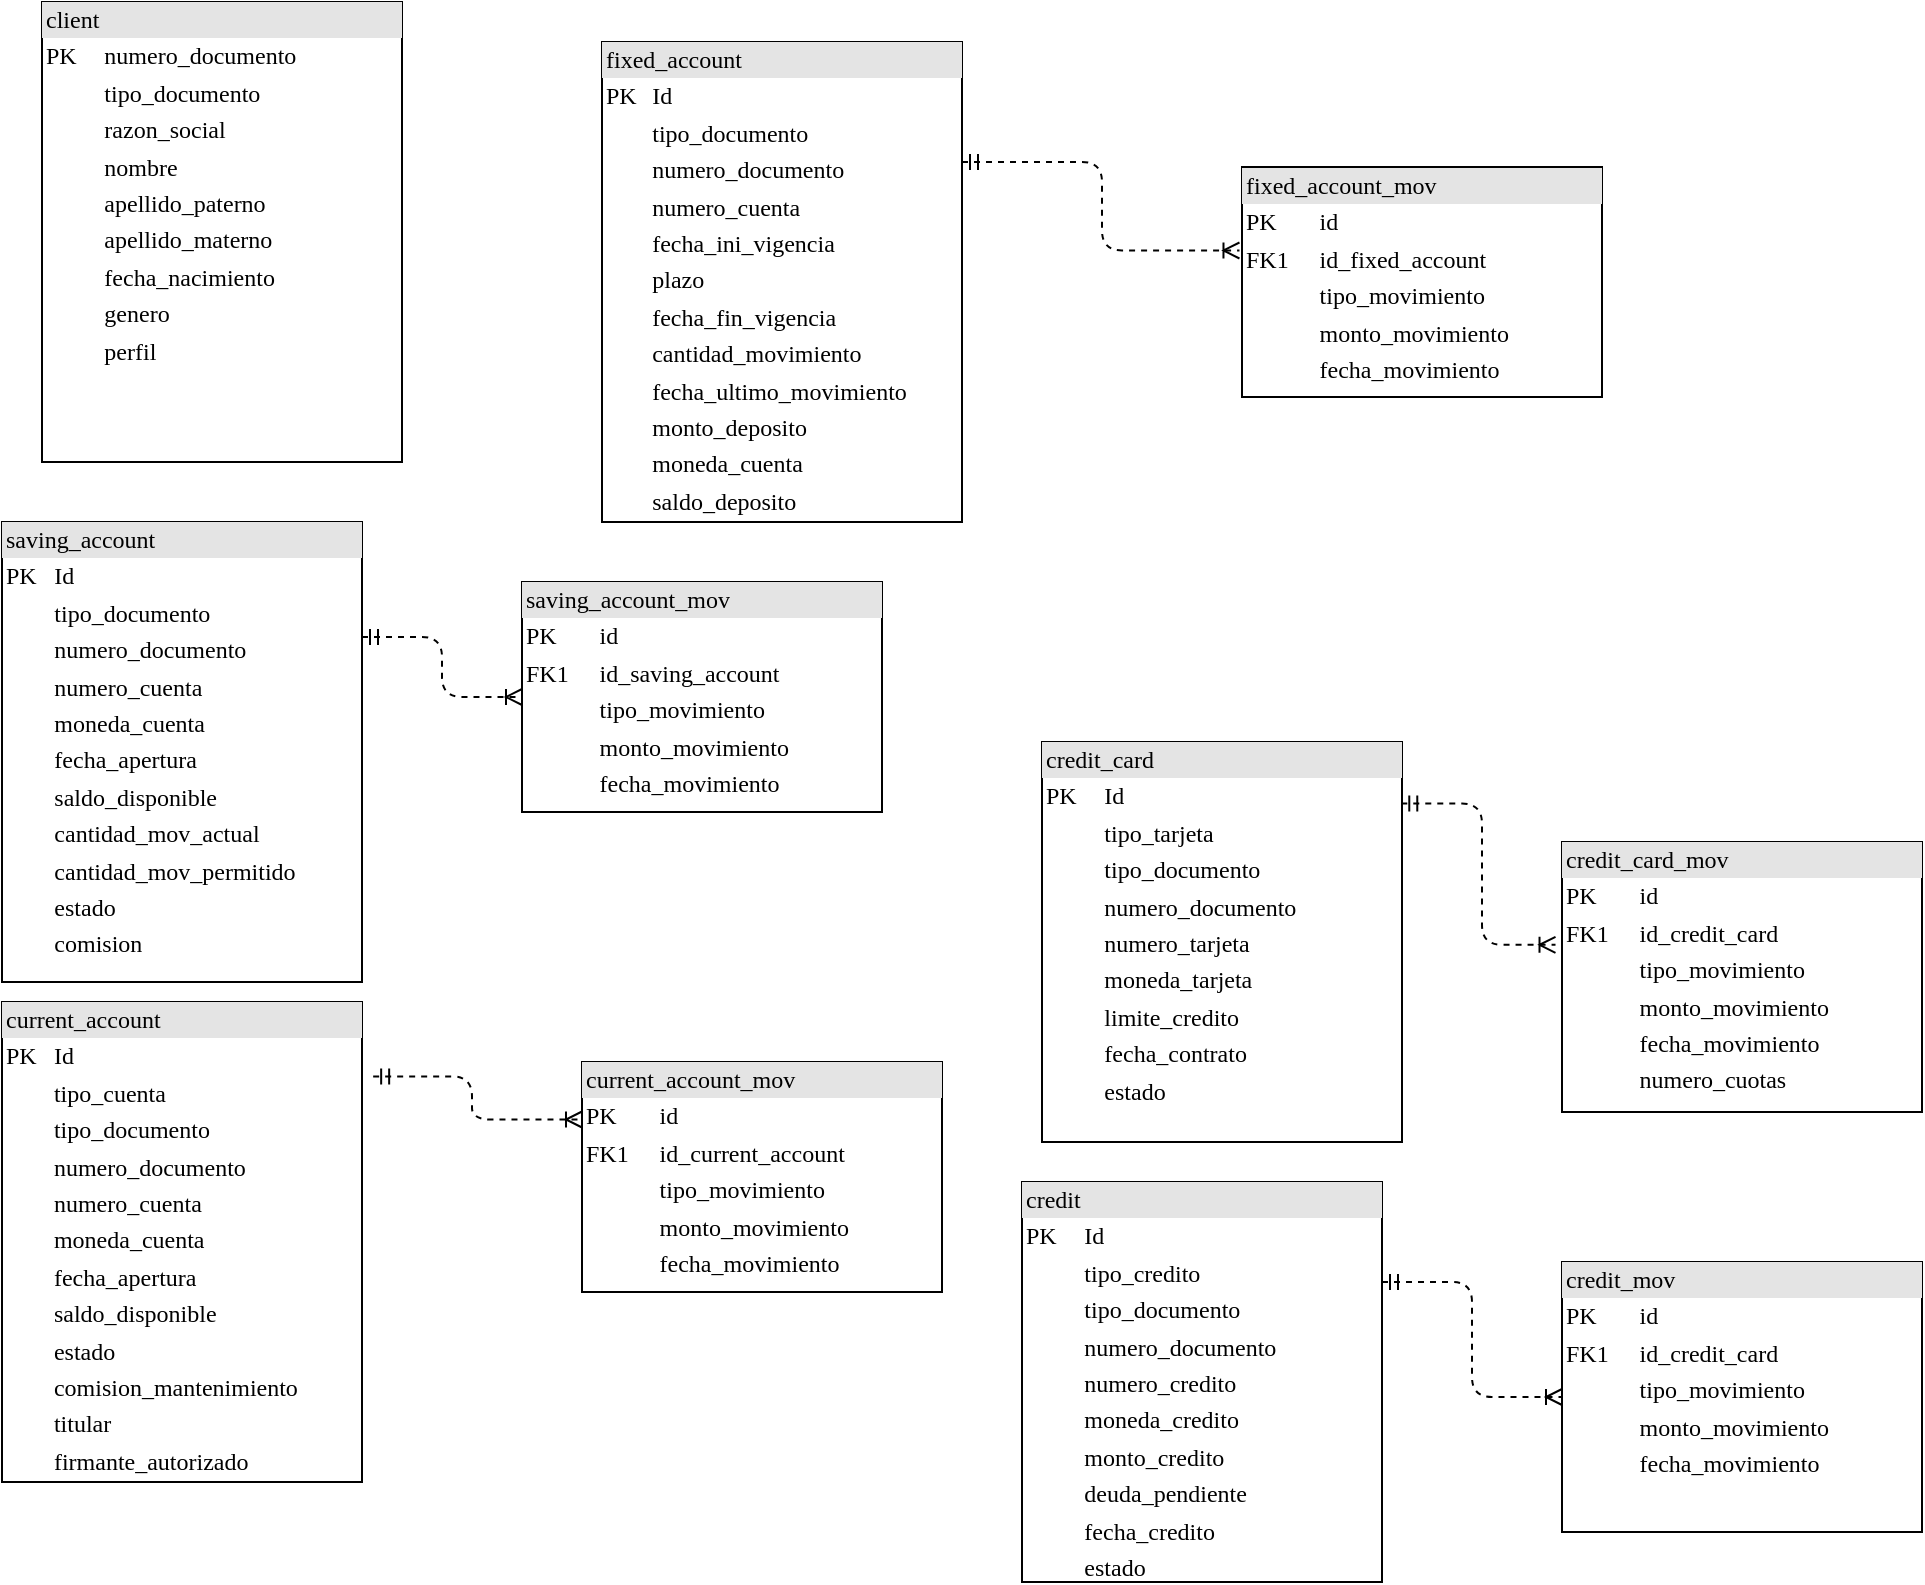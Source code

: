 <mxfile version="20.6.2" type="device"><diagram name="Page-1" id="2ca16b54-16f6-2749-3443-fa8db7711227"><mxGraphModel dx="1024" dy="604" grid="1" gridSize="10" guides="1" tooltips="1" connect="1" arrows="1" fold="1" page="1" pageScale="1" pageWidth="1100" pageHeight="850" background="none" math="0" shadow="0"><root><mxCell id="0"/><mxCell id="1" parent="0"/><mxCell id="ASNwZEcTPJyCmcTb0jw2-1" value="&lt;div style=&quot;box-sizing:border-box;width:100%;background:#e4e4e4;padding:2px;&quot;&gt;client&lt;/div&gt;&lt;table style=&quot;width:100%;font-size:1em;&quot; cellpadding=&quot;2&quot; cellspacing=&quot;0&quot;&gt;&lt;tbody&gt;&lt;tr&gt;&lt;td&gt;PK&lt;/td&gt;&lt;td&gt;numero_documento&lt;/td&gt;&lt;/tr&gt;&lt;tr&gt;&lt;td&gt;&lt;br&gt;&lt;/td&gt;&lt;td&gt;tipo_documento&lt;br&gt;&lt;/td&gt;&lt;/tr&gt;&lt;tr&gt;&lt;td&gt;&lt;br&gt;&lt;/td&gt;&lt;td&gt;razon_social&lt;/td&gt;&lt;/tr&gt;&lt;tr&gt;&lt;td&gt;&lt;/td&gt;&lt;td&gt;nombre&lt;/td&gt;&lt;/tr&gt;&lt;tr&gt;&lt;td&gt;&lt;br&gt;&lt;/td&gt;&lt;td&gt;apellido_paterno&lt;/td&gt;&lt;/tr&gt;&lt;tr&gt;&lt;td&gt;&lt;br&gt;&lt;/td&gt;&lt;td&gt;apellido_materno&lt;/td&gt;&lt;/tr&gt;&lt;tr&gt;&lt;td&gt;&lt;br&gt;&lt;/td&gt;&lt;td&gt;fecha_nacimiento&lt;/td&gt;&lt;/tr&gt;&lt;tr&gt;&lt;td&gt;&lt;br&gt;&lt;/td&gt;&lt;td&gt;genero&lt;/td&gt;&lt;/tr&gt;&lt;tr&gt;&lt;td&gt;&lt;br&gt;&lt;/td&gt;&lt;td&gt;perfil&lt;/td&gt;&lt;/tr&gt;&lt;tr&gt;&lt;td&gt;&lt;br&gt;&lt;/td&gt;&lt;td&gt;&lt;br&gt;&lt;/td&gt;&lt;/tr&gt;&lt;/tbody&gt;&lt;/table&gt;" style="verticalAlign=top;align=left;overflow=fill;html=1;rounded=0;shadow=0;comic=0;labelBackgroundColor=none;strokeWidth=1;fontFamily=Verdana;fontSize=12" parent="1" vertex="1"><mxGeometry x="60" y="20" width="180" height="230" as="geometry"/></mxCell><mxCell id="dXkP2-pKZmRoO9hh4wt9-1" value="&lt;div style=&quot;box-sizing:border-box;width:100%;background:#e4e4e4;padding:2px;&quot;&gt;fixed_account&lt;/div&gt;&lt;table style=&quot;width:100%;font-size:1em;&quot; cellpadding=&quot;2&quot; cellspacing=&quot;0&quot;&gt;&lt;tbody&gt;&lt;tr&gt;&lt;td&gt;PK&lt;/td&gt;&lt;td&gt;Id&lt;/td&gt;&lt;/tr&gt;&lt;tr&gt;&lt;td&gt;&lt;br&gt;&lt;/td&gt;&lt;td&gt;tipo_documento&lt;/td&gt;&lt;/tr&gt;&lt;tr&gt;&lt;td&gt;&lt;/td&gt;&lt;td&gt;numero_documento&lt;br&gt;&lt;/td&gt;&lt;/tr&gt;&lt;tr&gt;&lt;td&gt;&lt;br&gt;&lt;/td&gt;&lt;td&gt;numero_cuenta&lt;br&gt;&lt;/td&gt;&lt;/tr&gt;&lt;tr&gt;&lt;td&gt;&lt;br&gt;&lt;/td&gt;&lt;td&gt;fecha_ini_vigencia&lt;/td&gt;&lt;/tr&gt;&lt;tr&gt;&lt;td&gt;&lt;br&gt;&lt;/td&gt;&lt;td&gt;plazo&lt;/td&gt;&lt;/tr&gt;&lt;tr&gt;&lt;td&gt;&lt;br&gt;&lt;/td&gt;&lt;td&gt;fecha_fin_vigencia&lt;/td&gt;&lt;/tr&gt;&lt;tr&gt;&lt;td&gt;&lt;br&gt;&lt;/td&gt;&lt;td&gt;cantidad_movimiento&lt;/td&gt;&lt;/tr&gt;&lt;tr&gt;&lt;td&gt;&lt;br&gt;&lt;/td&gt;&lt;td&gt;fecha_ultimo_movimiento&lt;/td&gt;&lt;/tr&gt;&lt;tr&gt;&lt;td&gt;&lt;br&gt;&lt;/td&gt;&lt;td&gt;monto_deposito&lt;/td&gt;&lt;/tr&gt;&lt;tr&gt;&lt;td&gt;&lt;br&gt;&lt;/td&gt;&lt;td&gt;moneda_cuenta&lt;/td&gt;&lt;/tr&gt;&lt;tr&gt;&lt;td&gt;&lt;br&gt;&lt;/td&gt;&lt;td&gt;saldo_deposito&lt;/td&gt;&lt;/tr&gt;&lt;/tbody&gt;&lt;/table&gt;" style="verticalAlign=top;align=left;overflow=fill;html=1;rounded=0;shadow=0;comic=0;labelBackgroundColor=none;strokeWidth=1;fontFamily=Verdana;fontSize=12" parent="1" vertex="1"><mxGeometry x="340" y="40" width="180" height="240" as="geometry"/></mxCell><mxCell id="dXkP2-pKZmRoO9hh4wt9-2" value="&lt;div style=&quot;box-sizing:border-box;width:100%;background:#e4e4e4;padding:2px;&quot;&gt;fixed_account_mov&lt;/div&gt;&lt;table style=&quot;width:100%;font-size:1em;&quot; cellpadding=&quot;2&quot; cellspacing=&quot;0&quot;&gt;&lt;tbody&gt;&lt;tr&gt;&lt;td&gt;PK&lt;/td&gt;&lt;td&gt;id&lt;/td&gt;&lt;/tr&gt;&lt;tr&gt;&lt;td&gt;FK1&lt;/td&gt;&lt;td&gt;id_fixed_account&lt;/td&gt;&lt;/tr&gt;&lt;tr&gt;&lt;td&gt;&lt;/td&gt;&lt;td&gt;tipo_movimiento&lt;/td&gt;&lt;/tr&gt;&lt;tr&gt;&lt;td&gt;&lt;br&gt;&lt;/td&gt;&lt;td&gt;monto_movimiento&lt;/td&gt;&lt;/tr&gt;&lt;tr&gt;&lt;td&gt;&lt;br&gt;&lt;/td&gt;&lt;td&gt;fecha_movimiento&lt;/td&gt;&lt;/tr&gt;&lt;/tbody&gt;&lt;/table&gt;" style="verticalAlign=top;align=left;overflow=fill;html=1;rounded=0;shadow=0;comic=0;labelBackgroundColor=none;strokeWidth=1;fontFamily=Verdana;fontSize=12" parent="1" vertex="1"><mxGeometry x="660" y="102.5" width="180" height="115" as="geometry"/></mxCell><mxCell id="dXkP2-pKZmRoO9hh4wt9-3" style="edgeStyle=orthogonalEdgeStyle;html=1;dashed=1;labelBackgroundColor=none;startArrow=ERmandOne;endArrow=ERoneToMany;fontFamily=Verdana;fontSize=12;align=left;exitX=1;exitY=0.25;exitDx=0;exitDy=0;entryX=-0.007;entryY=0.363;entryDx=0;entryDy=0;entryPerimeter=0;" parent="1" source="dXkP2-pKZmRoO9hh4wt9-1" target="dXkP2-pKZmRoO9hh4wt9-2" edge="1"><mxGeometry relative="1" as="geometry"><mxPoint x="530" y="160" as="sourcePoint"/><mxPoint x="720" y="130" as="targetPoint"/></mxGeometry></mxCell><mxCell id="Y963UhybTmk8EdsTnGHI-2" value="&lt;div style=&quot;box-sizing:border-box;width:100%;background:#e4e4e4;padding:2px;&quot;&gt;saving_account&lt;/div&gt;&lt;table style=&quot;width:100%;font-size:1em;&quot; cellpadding=&quot;2&quot; cellspacing=&quot;0&quot;&gt;&lt;tbody&gt;&lt;tr&gt;&lt;td&gt;PK&lt;/td&gt;&lt;td&gt;Id&lt;/td&gt;&lt;/tr&gt;&lt;tr&gt;&lt;td&gt;&lt;br&gt;&lt;/td&gt;&lt;td&gt;tipo_documento&lt;/td&gt;&lt;/tr&gt;&lt;tr&gt;&lt;td&gt;&lt;/td&gt;&lt;td&gt;numero_documento&lt;br&gt;&lt;/td&gt;&lt;/tr&gt;&lt;tr&gt;&lt;td&gt;&lt;br&gt;&lt;/td&gt;&lt;td&gt;numero_cuenta&lt;br&gt;&lt;/td&gt;&lt;/tr&gt;&lt;tr&gt;&lt;td&gt;&lt;br&gt;&lt;/td&gt;&lt;td&gt;moneda_cuenta&lt;/td&gt;&lt;/tr&gt;&lt;tr&gt;&lt;td&gt;&lt;br&gt;&lt;/td&gt;&lt;td&gt;fecha_apertura&lt;/td&gt;&lt;/tr&gt;&lt;tr&gt;&lt;td&gt;&lt;br&gt;&lt;/td&gt;&lt;td&gt;saldo_disponible&lt;/td&gt;&lt;/tr&gt;&lt;tr&gt;&lt;td&gt;&lt;br&gt;&lt;/td&gt;&lt;td&gt;cantidad_mov_actual&lt;/td&gt;&lt;/tr&gt;&lt;tr&gt;&lt;td&gt;&lt;br&gt;&lt;/td&gt;&lt;td&gt;cantidad_mov_permitido&lt;/td&gt;&lt;/tr&gt;&lt;tr&gt;&lt;td&gt;&lt;br&gt;&lt;/td&gt;&lt;td&gt;estado&lt;/td&gt;&lt;/tr&gt;&lt;tr&gt;&lt;td&gt;&lt;br&gt;&lt;/td&gt;&lt;td&gt;comision&lt;/td&gt;&lt;/tr&gt;&lt;/tbody&gt;&lt;/table&gt;" style="verticalAlign=top;align=left;overflow=fill;html=1;rounded=0;shadow=0;comic=0;labelBackgroundColor=none;strokeWidth=1;fontFamily=Verdana;fontSize=12" parent="1" vertex="1"><mxGeometry x="40" y="280" width="180" height="230" as="geometry"/></mxCell><mxCell id="Y963UhybTmk8EdsTnGHI-3" value="&lt;div style=&quot;box-sizing:border-box;width:100%;background:#e4e4e4;padding:2px;&quot;&gt;saving_account_mov&lt;/div&gt;&lt;table style=&quot;width:100%;font-size:1em;&quot; cellpadding=&quot;2&quot; cellspacing=&quot;0&quot;&gt;&lt;tbody&gt;&lt;tr&gt;&lt;td&gt;PK&lt;/td&gt;&lt;td&gt;id&lt;/td&gt;&lt;/tr&gt;&lt;tr&gt;&lt;td&gt;FK1&lt;/td&gt;&lt;td&gt;id_saving_account&lt;/td&gt;&lt;/tr&gt;&lt;tr&gt;&lt;td&gt;&lt;/td&gt;&lt;td&gt;tipo_movimiento&lt;/td&gt;&lt;/tr&gt;&lt;tr&gt;&lt;td&gt;&lt;br&gt;&lt;/td&gt;&lt;td&gt;monto_movimiento&lt;/td&gt;&lt;/tr&gt;&lt;tr&gt;&lt;td&gt;&lt;br&gt;&lt;/td&gt;&lt;td&gt;fecha_movimiento&lt;/td&gt;&lt;/tr&gt;&lt;/tbody&gt;&lt;/table&gt;" style="verticalAlign=top;align=left;overflow=fill;html=1;rounded=0;shadow=0;comic=0;labelBackgroundColor=none;strokeWidth=1;fontFamily=Verdana;fontSize=12" parent="1" vertex="1"><mxGeometry x="300" y="310" width="180" height="115" as="geometry"/></mxCell><mxCell id="Y963UhybTmk8EdsTnGHI-4" style="edgeStyle=orthogonalEdgeStyle;html=1;dashed=1;labelBackgroundColor=none;startArrow=ERmandOne;endArrow=ERoneToMany;fontFamily=Verdana;fontSize=12;align=left;exitX=1;exitY=0.25;exitDx=0;exitDy=0;entryX=0;entryY=0.5;entryDx=0;entryDy=0;" parent="1" source="Y963UhybTmk8EdsTnGHI-2" target="Y963UhybTmk8EdsTnGHI-3" edge="1"><mxGeometry relative="1" as="geometry"><mxPoint x="530" y="110" as="sourcePoint"/><mxPoint x="668.74" y="154.245" as="targetPoint"/></mxGeometry></mxCell><mxCell id="uFCh6NuDtlTpJvt5-BfN-1" value="&lt;div style=&quot;box-sizing:border-box;width:100%;background:#e4e4e4;padding:2px;&quot;&gt;current_account&lt;/div&gt;&lt;table style=&quot;width:100%;font-size:1em;&quot; cellpadding=&quot;2&quot; cellspacing=&quot;0&quot;&gt;&lt;tbody&gt;&lt;tr&gt;&lt;td&gt;PK&lt;/td&gt;&lt;td&gt;Id&lt;/td&gt;&lt;/tr&gt;&lt;tr&gt;&lt;td&gt;&lt;br&gt;&lt;/td&gt;&lt;td&gt;tipo_cuenta&lt;/td&gt;&lt;/tr&gt;&lt;tr&gt;&lt;td&gt;&lt;br&gt;&lt;/td&gt;&lt;td&gt;tipo_documento&lt;/td&gt;&lt;/tr&gt;&lt;tr&gt;&lt;td&gt;&lt;/td&gt;&lt;td&gt;numero_documento&lt;br&gt;&lt;/td&gt;&lt;/tr&gt;&lt;tr&gt;&lt;td&gt;&lt;br&gt;&lt;/td&gt;&lt;td&gt;numero_cuenta&lt;br&gt;&lt;/td&gt;&lt;/tr&gt;&lt;tr&gt;&lt;td&gt;&lt;br&gt;&lt;/td&gt;&lt;td&gt;moneda_cuenta&lt;/td&gt;&lt;/tr&gt;&lt;tr&gt;&lt;td&gt;&lt;br&gt;&lt;/td&gt;&lt;td&gt;fecha_apertura&lt;/td&gt;&lt;/tr&gt;&lt;tr&gt;&lt;td&gt;&lt;br&gt;&lt;/td&gt;&lt;td&gt;saldo_disponible&lt;/td&gt;&lt;/tr&gt;&lt;tr&gt;&lt;td&gt;&lt;br&gt;&lt;/td&gt;&lt;td&gt;estado&lt;/td&gt;&lt;/tr&gt;&lt;tr&gt;&lt;td&gt;&lt;br&gt;&lt;/td&gt;&lt;td&gt;comision_mantenimiento&lt;/td&gt;&lt;/tr&gt;&lt;tr&gt;&lt;td&gt;&lt;br&gt;&lt;/td&gt;&lt;td&gt;titular&lt;/td&gt;&lt;/tr&gt;&lt;tr&gt;&lt;td&gt;&lt;br&gt;&lt;/td&gt;&lt;td&gt;firmante_autorizado&lt;/td&gt;&lt;/tr&gt;&lt;/tbody&gt;&lt;/table&gt;" style="verticalAlign=top;align=left;overflow=fill;html=1;rounded=0;shadow=0;comic=0;labelBackgroundColor=none;strokeWidth=1;fontFamily=Verdana;fontSize=12" parent="1" vertex="1"><mxGeometry x="40" y="520" width="180" height="240" as="geometry"/></mxCell><mxCell id="uFCh6NuDtlTpJvt5-BfN-3" value="&lt;div style=&quot;box-sizing:border-box;width:100%;background:#e4e4e4;padding:2px;&quot;&gt;current_account_mov&lt;/div&gt;&lt;table style=&quot;width:100%;font-size:1em;&quot; cellpadding=&quot;2&quot; cellspacing=&quot;0&quot;&gt;&lt;tbody&gt;&lt;tr&gt;&lt;td&gt;PK&lt;/td&gt;&lt;td&gt;id&lt;/td&gt;&lt;/tr&gt;&lt;tr&gt;&lt;td&gt;FK1&lt;/td&gt;&lt;td&gt;id_current_account&lt;/td&gt;&lt;/tr&gt;&lt;tr&gt;&lt;td&gt;&lt;/td&gt;&lt;td&gt;tipo_movimiento&lt;/td&gt;&lt;/tr&gt;&lt;tr&gt;&lt;td&gt;&lt;br&gt;&lt;/td&gt;&lt;td&gt;monto_movimiento&lt;/td&gt;&lt;/tr&gt;&lt;tr&gt;&lt;td&gt;&lt;br&gt;&lt;/td&gt;&lt;td&gt;fecha_movimiento&lt;/td&gt;&lt;/tr&gt;&lt;/tbody&gt;&lt;/table&gt;" style="verticalAlign=top;align=left;overflow=fill;html=1;rounded=0;shadow=0;comic=0;labelBackgroundColor=none;strokeWidth=1;fontFamily=Verdana;fontSize=12" parent="1" vertex="1"><mxGeometry x="330" y="550" width="180" height="115" as="geometry"/></mxCell><mxCell id="uFCh6NuDtlTpJvt5-BfN-4" style="edgeStyle=orthogonalEdgeStyle;html=1;dashed=1;labelBackgroundColor=none;startArrow=ERmandOne;endArrow=ERoneToMany;fontFamily=Verdana;fontSize=12;align=left;exitX=1.031;exitY=0.155;exitDx=0;exitDy=0;entryX=0;entryY=0.25;entryDx=0;entryDy=0;exitPerimeter=0;" parent="1" source="uFCh6NuDtlTpJvt5-BfN-1" target="uFCh6NuDtlTpJvt5-BfN-3" edge="1"><mxGeometry relative="1" as="geometry"><mxPoint x="20" y="370" as="sourcePoint"/><mxPoint x="100" y="407.5" as="targetPoint"/></mxGeometry></mxCell><mxCell id="vnO2DlCtkSsMJkGjm3bw-1" value="&lt;div style=&quot;box-sizing:border-box;width:100%;background:#e4e4e4;padding:2px;&quot;&gt;credit_card&lt;/div&gt;&lt;table style=&quot;width:100%;font-size:1em;&quot; cellpadding=&quot;2&quot; cellspacing=&quot;0&quot;&gt;&lt;tbody&gt;&lt;tr&gt;&lt;td&gt;PK&lt;/td&gt;&lt;td&gt;Id&lt;/td&gt;&lt;/tr&gt;&lt;tr&gt;&lt;td&gt;&lt;br&gt;&lt;/td&gt;&lt;td&gt;tipo_tarjeta&lt;/td&gt;&lt;/tr&gt;&lt;tr&gt;&lt;td&gt;&lt;br&gt;&lt;/td&gt;&lt;td&gt;tipo_documento&lt;/td&gt;&lt;/tr&gt;&lt;tr&gt;&lt;td&gt;&lt;/td&gt;&lt;td&gt;numero_documento&lt;br&gt;&lt;/td&gt;&lt;/tr&gt;&lt;tr&gt;&lt;td&gt;&lt;br&gt;&lt;/td&gt;&lt;td&gt;numero_tarjeta&lt;/td&gt;&lt;/tr&gt;&lt;tr&gt;&lt;td&gt;&lt;br&gt;&lt;/td&gt;&lt;td&gt;moneda_tarjeta&lt;/td&gt;&lt;/tr&gt;&lt;tr&gt;&lt;td&gt;&lt;br&gt;&lt;/td&gt;&lt;td&gt;limite_credito&lt;/td&gt;&lt;/tr&gt;&lt;tr&gt;&lt;td&gt;&lt;br&gt;&lt;/td&gt;&lt;td&gt;fecha_contrato&lt;/td&gt;&lt;/tr&gt;&lt;tr&gt;&lt;td&gt;&lt;br&gt;&lt;/td&gt;&lt;td&gt;estado&lt;/td&gt;&lt;/tr&gt;&lt;/tbody&gt;&lt;/table&gt;" style="verticalAlign=top;align=left;overflow=fill;html=1;rounded=0;shadow=0;comic=0;labelBackgroundColor=none;strokeWidth=1;fontFamily=Verdana;fontSize=12" parent="1" vertex="1"><mxGeometry x="560" y="390" width="180" height="200" as="geometry"/></mxCell><mxCell id="vnO2DlCtkSsMJkGjm3bw-2" value="&lt;div style=&quot;box-sizing:border-box;width:100%;background:#e4e4e4;padding:2px;&quot;&gt;credit_card_mov&lt;/div&gt;&lt;table style=&quot;width:100%;font-size:1em;&quot; cellpadding=&quot;2&quot; cellspacing=&quot;0&quot;&gt;&lt;tbody&gt;&lt;tr&gt;&lt;td&gt;PK&lt;/td&gt;&lt;td&gt;id&lt;/td&gt;&lt;/tr&gt;&lt;tr&gt;&lt;td&gt;FK1&lt;/td&gt;&lt;td&gt;id_credit_card&lt;/td&gt;&lt;/tr&gt;&lt;tr&gt;&lt;td&gt;&lt;/td&gt;&lt;td&gt;tipo_movimiento&lt;/td&gt;&lt;/tr&gt;&lt;tr&gt;&lt;td&gt;&lt;br&gt;&lt;/td&gt;&lt;td&gt;monto_movimiento&lt;/td&gt;&lt;/tr&gt;&lt;tr&gt;&lt;td&gt;&lt;br&gt;&lt;/td&gt;&lt;td&gt;fecha_movimiento&lt;br&gt;&lt;/td&gt;&lt;/tr&gt;&lt;tr&gt;&lt;td&gt;&lt;br&gt;&lt;/td&gt;&lt;td&gt;numero_cuotas&lt;/td&gt;&lt;/tr&gt;&lt;tr&gt;&lt;td&gt;&lt;br&gt;&lt;/td&gt;&lt;td&gt;&lt;br&gt;&lt;/td&gt;&lt;/tr&gt;&lt;/tbody&gt;&lt;/table&gt;" style="verticalAlign=top;align=left;overflow=fill;html=1;rounded=0;shadow=0;comic=0;labelBackgroundColor=none;strokeWidth=1;fontFamily=Verdana;fontSize=12" parent="1" vertex="1"><mxGeometry x="820" y="440" width="180" height="135" as="geometry"/></mxCell><mxCell id="vnO2DlCtkSsMJkGjm3bw-3" style="edgeStyle=orthogonalEdgeStyle;html=1;dashed=1;labelBackgroundColor=none;startArrow=ERmandOne;endArrow=ERoneToMany;fontFamily=Verdana;fontSize=12;align=left;exitX=0.998;exitY=0.154;exitDx=0;exitDy=0;exitPerimeter=0;entryX=-0.018;entryY=0.381;entryDx=0;entryDy=0;entryPerimeter=0;" parent="1" source="vnO2DlCtkSsMJkGjm3bw-1" target="vnO2DlCtkSsMJkGjm3bw-2" edge="1"><mxGeometry relative="1" as="geometry"><mxPoint x="780.0" y="425.0" as="sourcePoint"/><mxPoint x="920" y="440" as="targetPoint"/></mxGeometry></mxCell><mxCell id="27Aot3wbJh98zKFvh5IR-1" value="&lt;div style=&quot;box-sizing:border-box;width:100%;background:#e4e4e4;padding:2px;&quot;&gt;credit&lt;/div&gt;&lt;table style=&quot;width:100%;font-size:1em;&quot; cellpadding=&quot;2&quot; cellspacing=&quot;0&quot;&gt;&lt;tbody&gt;&lt;tr&gt;&lt;td&gt;PK&lt;/td&gt;&lt;td&gt;Id&lt;/td&gt;&lt;/tr&gt;&lt;tr&gt;&lt;td&gt;&lt;br&gt;&lt;/td&gt;&lt;td&gt;tipo_credito&lt;/td&gt;&lt;/tr&gt;&lt;tr&gt;&lt;td&gt;&lt;br&gt;&lt;/td&gt;&lt;td&gt;tipo_documento&lt;/td&gt;&lt;/tr&gt;&lt;tr&gt;&lt;td&gt;&lt;/td&gt;&lt;td&gt;numero_documento&lt;br&gt;&lt;/td&gt;&lt;/tr&gt;&lt;tr&gt;&lt;td&gt;&lt;br&gt;&lt;/td&gt;&lt;td&gt;numero_credito&lt;/td&gt;&lt;/tr&gt;&lt;tr&gt;&lt;td&gt;&lt;br&gt;&lt;/td&gt;&lt;td&gt;moneda_credito&lt;/td&gt;&lt;/tr&gt;&lt;tr&gt;&lt;td&gt;&lt;br&gt;&lt;/td&gt;&lt;td&gt;monto_credito&lt;/td&gt;&lt;/tr&gt;&lt;tr&gt;&lt;td&gt;&lt;br&gt;&lt;/td&gt;&lt;td&gt;deuda_pendiente&lt;/td&gt;&lt;/tr&gt;&lt;tr&gt;&lt;td&gt;&lt;br&gt;&lt;/td&gt;&lt;td&gt;fecha_credito&lt;/td&gt;&lt;/tr&gt;&lt;tr&gt;&lt;td&gt;&lt;br&gt;&lt;/td&gt;&lt;td&gt;estado&lt;/td&gt;&lt;/tr&gt;&lt;/tbody&gt;&lt;/table&gt;" style="verticalAlign=top;align=left;overflow=fill;html=1;rounded=0;shadow=0;comic=0;labelBackgroundColor=none;strokeWidth=1;fontFamily=Verdana;fontSize=12" parent="1" vertex="1"><mxGeometry x="550" y="610" width="180" height="200" as="geometry"/></mxCell><mxCell id="-DxgFiB0QBeFuUa66fEM-1" value="&lt;div style=&quot;box-sizing:border-box;width:100%;background:#e4e4e4;padding:2px;&quot;&gt;credit_mov&lt;/div&gt;&lt;table style=&quot;width:100%;font-size:1em;&quot; cellpadding=&quot;2&quot; cellspacing=&quot;0&quot;&gt;&lt;tbody&gt;&lt;tr&gt;&lt;td&gt;PK&lt;/td&gt;&lt;td&gt;id&lt;/td&gt;&lt;/tr&gt;&lt;tr&gt;&lt;td&gt;FK1&lt;/td&gt;&lt;td&gt;id_credit_card&lt;/td&gt;&lt;/tr&gt;&lt;tr&gt;&lt;td&gt;&lt;/td&gt;&lt;td&gt;tipo_movimiento&lt;/td&gt;&lt;/tr&gt;&lt;tr&gt;&lt;td&gt;&lt;br&gt;&lt;/td&gt;&lt;td&gt;monto_movimiento&lt;/td&gt;&lt;/tr&gt;&lt;tr&gt;&lt;td&gt;&lt;br&gt;&lt;/td&gt;&lt;td&gt;fecha_movimiento&lt;br&gt;&lt;/td&gt;&lt;/tr&gt;&lt;tr&gt;&lt;td&gt;&lt;br&gt;&lt;/td&gt;&lt;td&gt;&lt;br&gt;&lt;/td&gt;&lt;/tr&gt;&lt;/tbody&gt;&lt;/table&gt;" style="verticalAlign=top;align=left;overflow=fill;html=1;rounded=0;shadow=0;comic=0;labelBackgroundColor=none;strokeWidth=1;fontFamily=Verdana;fontSize=12" parent="1" vertex="1"><mxGeometry x="820" y="650" width="180" height="135" as="geometry"/></mxCell><mxCell id="-DxgFiB0QBeFuUa66fEM-2" style="edgeStyle=orthogonalEdgeStyle;html=1;dashed=1;labelBackgroundColor=none;startArrow=ERmandOne;endArrow=ERoneToMany;fontFamily=Verdana;fontSize=12;align=left;exitX=1;exitY=0.25;exitDx=0;exitDy=0;entryX=0;entryY=0.5;entryDx=0;entryDy=0;" parent="1" source="27Aot3wbJh98zKFvh5IR-1" target="-DxgFiB0QBeFuUa66fEM-1" edge="1"><mxGeometry relative="1" as="geometry"><mxPoint x="749.64" y="430.8" as="sourcePoint"/><mxPoint x="826.76" y="501.435" as="targetPoint"/></mxGeometry></mxCell></root></mxGraphModel></diagram></mxfile>